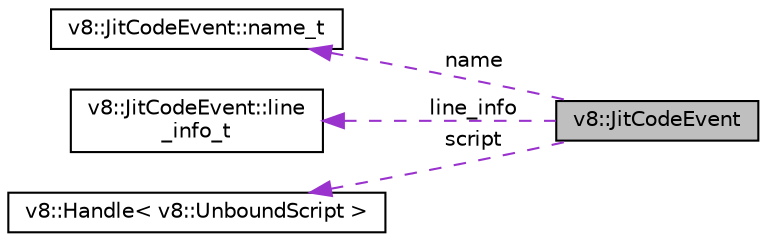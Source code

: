 digraph "v8::JitCodeEvent"
{
  edge [fontname="Helvetica",fontsize="10",labelfontname="Helvetica",labelfontsize="10"];
  node [fontname="Helvetica",fontsize="10",shape=record];
  rankdir="LR";
  Node1 [label="v8::JitCodeEvent",height=0.2,width=0.4,color="black", fillcolor="grey75", style="filled", fontcolor="black"];
  Node2 -> Node1 [dir="back",color="darkorchid3",fontsize="10",style="dashed",label=" name" ,fontname="Helvetica"];
  Node2 [label="v8::JitCodeEvent::name_t",height=0.2,width=0.4,color="black", fillcolor="white", style="filled",URL="$structv8_1_1JitCodeEvent_1_1name__t.html"];
  Node3 -> Node1 [dir="back",color="darkorchid3",fontsize="10",style="dashed",label=" line_info" ,fontname="Helvetica"];
  Node3 [label="v8::JitCodeEvent::line\l_info_t",height=0.2,width=0.4,color="black", fillcolor="white", style="filled",URL="$structv8_1_1JitCodeEvent_1_1line__info__t.html"];
  Node4 -> Node1 [dir="back",color="darkorchid3",fontsize="10",style="dashed",label=" script" ,fontname="Helvetica"];
  Node4 [label="v8::Handle\< v8::UnboundScript \>",height=0.2,width=0.4,color="black", fillcolor="white", style="filled",URL="$classv8_1_1Handle.html"];
}
